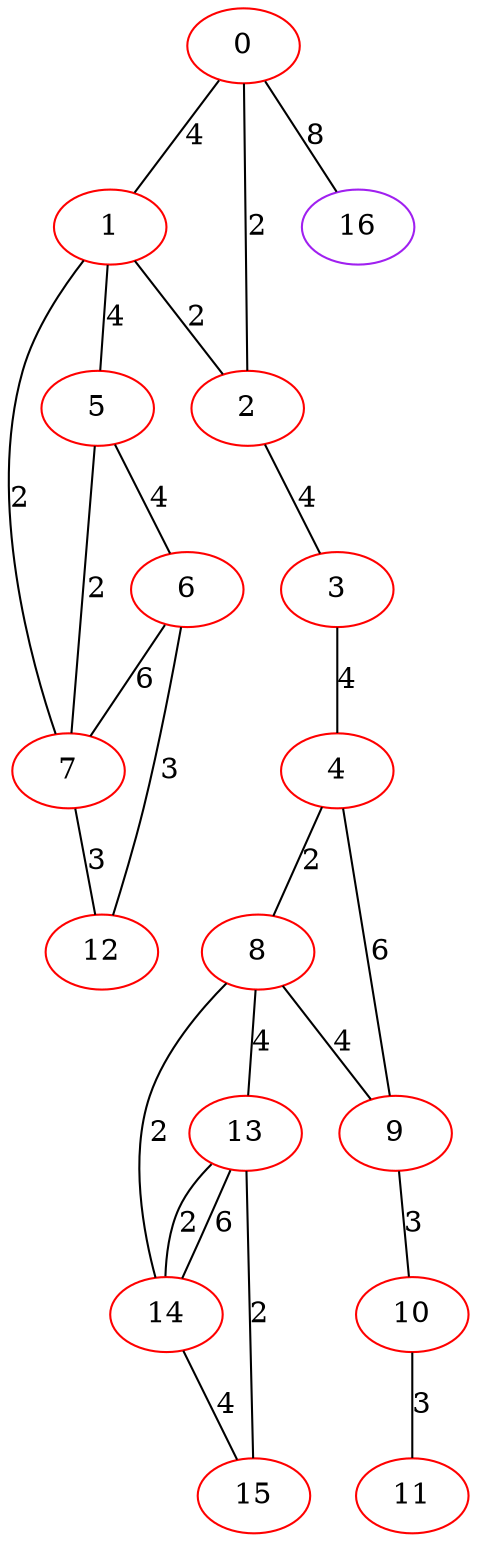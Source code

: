 graph "" {
0 [color=red, weight=1];
1 [color=red, weight=1];
2 [color=red, weight=1];
3 [color=red, weight=1];
4 [color=red, weight=1];
5 [color=red, weight=1];
6 [color=red, weight=1];
7 [color=red, weight=1];
8 [color=red, weight=1];
9 [color=red, weight=1];
10 [color=red, weight=1];
11 [color=red, weight=1];
12 [color=red, weight=1];
13 [color=red, weight=1];
14 [color=red, weight=1];
15 [color=red, weight=1];
16 [color=purple, weight=4];
0 -- 16  [key=0, label=8];
0 -- 1  [key=0, label=4];
0 -- 2  [key=0, label=2];
1 -- 2  [key=0, label=2];
1 -- 5  [key=0, label=4];
1 -- 7  [key=0, label=2];
2 -- 3  [key=0, label=4];
3 -- 4  [key=0, label=4];
4 -- 8  [key=0, label=2];
4 -- 9  [key=0, label=6];
5 -- 6  [key=0, label=4];
5 -- 7  [key=0, label=2];
6 -- 12  [key=0, label=3];
6 -- 7  [key=0, label=6];
7 -- 12  [key=0, label=3];
8 -- 9  [key=0, label=4];
8 -- 13  [key=0, label=4];
8 -- 14  [key=0, label=2];
9 -- 10  [key=0, label=3];
10 -- 11  [key=0, label=3];
13 -- 14  [key=0, label=2];
13 -- 14  [key=1, label=6];
13 -- 15  [key=0, label=2];
14 -- 15  [key=0, label=4];
}
